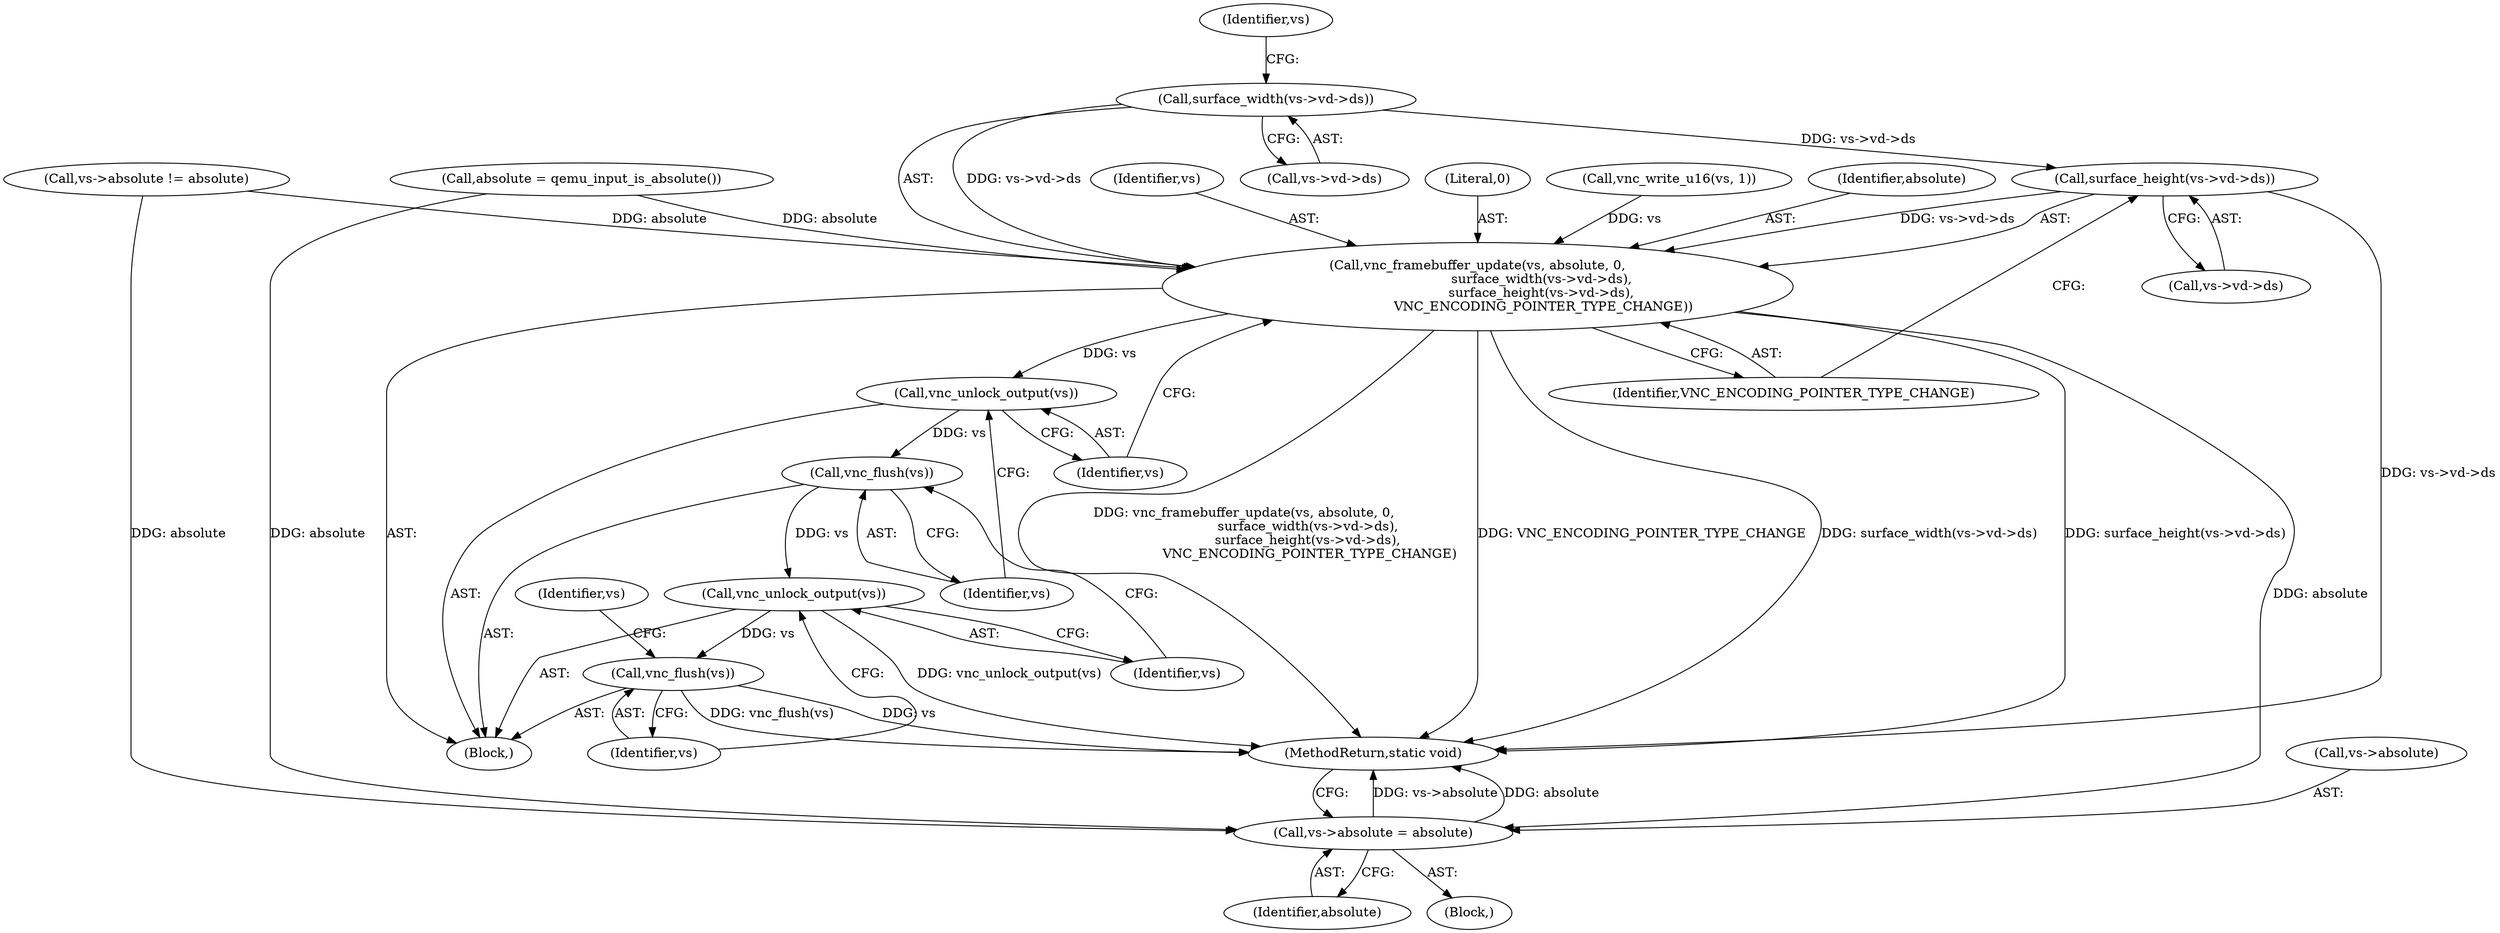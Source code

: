 digraph "0_qemu_bea60dd7679364493a0d7f5b54316c767cf894ef@pointer" {
"1000142" [label="(Call,surface_height(vs->vd->ds))"];
"1000136" [label="(Call,surface_width(vs->vd->ds))"];
"1000132" [label="(Call,vnc_framebuffer_update(vs, absolute, 0,\n                               surface_width(vs->vd->ds),\n                               surface_height(vs->vd->ds),\n                                VNC_ENCODING_POINTER_TYPE_CHANGE))"];
"1000149" [label="(Call,vnc_unlock_output(vs))"];
"1000151" [label="(Call,vnc_flush(vs))"];
"1000153" [label="(Call,vnc_unlock_output(vs))"];
"1000155" [label="(Call,vnc_flush(vs))"];
"1000157" [label="(Call,vs->absolute = absolute)"];
"1000142" [label="(Call,surface_height(vs->vd->ds))"];
"1000125" [label="(Block,)"];
"1000145" [label="(Identifier,vs)"];
"1000151" [label="(Call,vnc_flush(vs))"];
"1000157" [label="(Call,vs->absolute = absolute)"];
"1000136" [label="(Call,surface_width(vs->vd->ds))"];
"1000120" [label="(Call,vs->absolute != absolute)"];
"1000133" [label="(Identifier,vs)"];
"1000135" [label="(Literal,0)"];
"1000129" [label="(Call,vnc_write_u16(vs, 1))"];
"1000137" [label="(Call,vs->vd->ds)"];
"1000156" [label="(Identifier,vs)"];
"1000150" [label="(Identifier,vs)"];
"1000152" [label="(Identifier,vs)"];
"1000112" [label="(Call,absolute = qemu_input_is_absolute())"];
"1000159" [label="(Identifier,vs)"];
"1000149" [label="(Call,vnc_unlock_output(vs))"];
"1000161" [label="(Identifier,absolute)"];
"1000158" [label="(Call,vs->absolute)"];
"1000134" [label="(Identifier,absolute)"];
"1000148" [label="(Identifier,VNC_ENCODING_POINTER_TYPE_CHANGE)"];
"1000155" [label="(Call,vnc_flush(vs))"];
"1000154" [label="(Identifier,vs)"];
"1000143" [label="(Call,vs->vd->ds)"];
"1000162" [label="(MethodReturn,static void)"];
"1000103" [label="(Block,)"];
"1000132" [label="(Call,vnc_framebuffer_update(vs, absolute, 0,\n                               surface_width(vs->vd->ds),\n                               surface_height(vs->vd->ds),\n                                VNC_ENCODING_POINTER_TYPE_CHANGE))"];
"1000153" [label="(Call,vnc_unlock_output(vs))"];
"1000142" -> "1000132"  [label="AST: "];
"1000142" -> "1000143"  [label="CFG: "];
"1000143" -> "1000142"  [label="AST: "];
"1000148" -> "1000142"  [label="CFG: "];
"1000142" -> "1000162"  [label="DDG: vs->vd->ds"];
"1000142" -> "1000132"  [label="DDG: vs->vd->ds"];
"1000136" -> "1000142"  [label="DDG: vs->vd->ds"];
"1000136" -> "1000132"  [label="AST: "];
"1000136" -> "1000137"  [label="CFG: "];
"1000137" -> "1000136"  [label="AST: "];
"1000145" -> "1000136"  [label="CFG: "];
"1000136" -> "1000132"  [label="DDG: vs->vd->ds"];
"1000132" -> "1000125"  [label="AST: "];
"1000132" -> "1000148"  [label="CFG: "];
"1000133" -> "1000132"  [label="AST: "];
"1000134" -> "1000132"  [label="AST: "];
"1000135" -> "1000132"  [label="AST: "];
"1000148" -> "1000132"  [label="AST: "];
"1000150" -> "1000132"  [label="CFG: "];
"1000132" -> "1000162"  [label="DDG: surface_height(vs->vd->ds)"];
"1000132" -> "1000162"  [label="DDG: vnc_framebuffer_update(vs, absolute, 0,\n                               surface_width(vs->vd->ds),\n                               surface_height(vs->vd->ds),\n                                VNC_ENCODING_POINTER_TYPE_CHANGE)"];
"1000132" -> "1000162"  [label="DDG: VNC_ENCODING_POINTER_TYPE_CHANGE"];
"1000132" -> "1000162"  [label="DDG: surface_width(vs->vd->ds)"];
"1000129" -> "1000132"  [label="DDG: vs"];
"1000112" -> "1000132"  [label="DDG: absolute"];
"1000120" -> "1000132"  [label="DDG: absolute"];
"1000132" -> "1000149"  [label="DDG: vs"];
"1000132" -> "1000157"  [label="DDG: absolute"];
"1000149" -> "1000125"  [label="AST: "];
"1000149" -> "1000150"  [label="CFG: "];
"1000150" -> "1000149"  [label="AST: "];
"1000152" -> "1000149"  [label="CFG: "];
"1000149" -> "1000151"  [label="DDG: vs"];
"1000151" -> "1000125"  [label="AST: "];
"1000151" -> "1000152"  [label="CFG: "];
"1000152" -> "1000151"  [label="AST: "];
"1000154" -> "1000151"  [label="CFG: "];
"1000151" -> "1000153"  [label="DDG: vs"];
"1000153" -> "1000125"  [label="AST: "];
"1000153" -> "1000154"  [label="CFG: "];
"1000154" -> "1000153"  [label="AST: "];
"1000156" -> "1000153"  [label="CFG: "];
"1000153" -> "1000162"  [label="DDG: vnc_unlock_output(vs)"];
"1000153" -> "1000155"  [label="DDG: vs"];
"1000155" -> "1000125"  [label="AST: "];
"1000155" -> "1000156"  [label="CFG: "];
"1000156" -> "1000155"  [label="AST: "];
"1000159" -> "1000155"  [label="CFG: "];
"1000155" -> "1000162"  [label="DDG: vs"];
"1000155" -> "1000162"  [label="DDG: vnc_flush(vs)"];
"1000157" -> "1000103"  [label="AST: "];
"1000157" -> "1000161"  [label="CFG: "];
"1000158" -> "1000157"  [label="AST: "];
"1000161" -> "1000157"  [label="AST: "];
"1000162" -> "1000157"  [label="CFG: "];
"1000157" -> "1000162"  [label="DDG: vs->absolute"];
"1000157" -> "1000162"  [label="DDG: absolute"];
"1000112" -> "1000157"  [label="DDG: absolute"];
"1000120" -> "1000157"  [label="DDG: absolute"];
}
